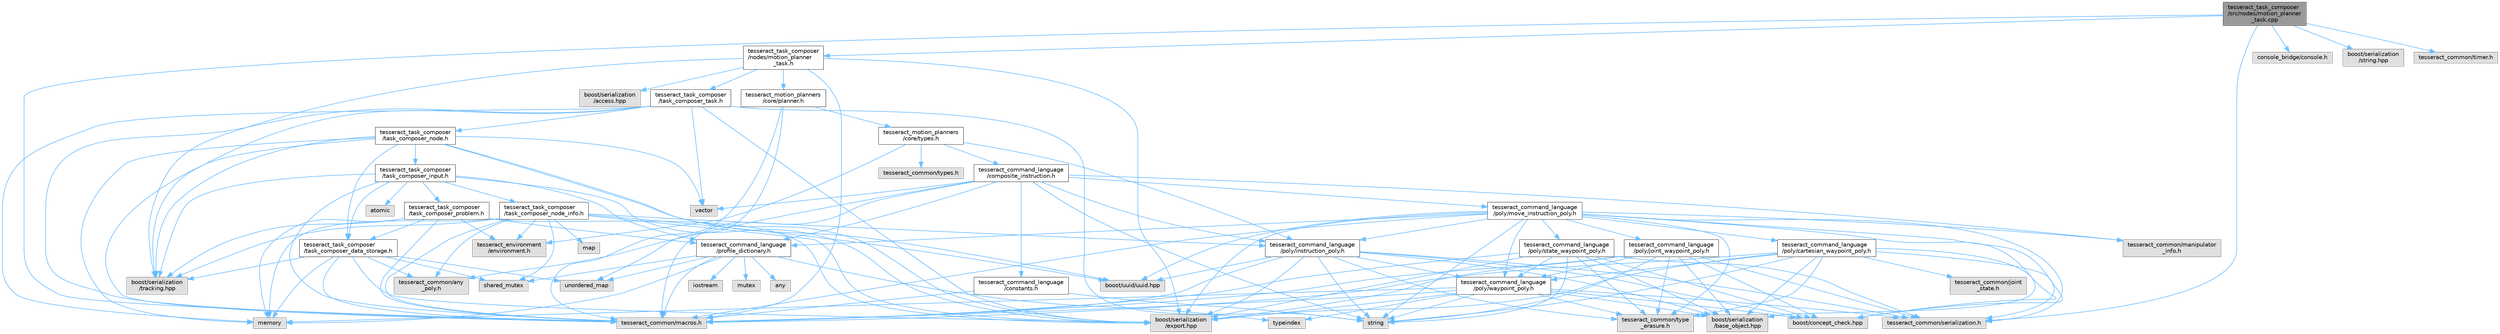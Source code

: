 digraph "tesseract_task_composer/src/nodes/motion_planner_task.cpp"
{
 // LATEX_PDF_SIZE
  bgcolor="transparent";
  edge [fontname=Helvetica,fontsize=10,labelfontname=Helvetica,labelfontsize=10];
  node [fontname=Helvetica,fontsize=10,shape=box,height=0.2,width=0.4];
  Node1 [label="tesseract_task_composer\l/src/nodes/motion_planner\l_task.cpp",height=0.2,width=0.4,color="gray40", fillcolor="grey60", style="filled", fontcolor="black",tooltip=" "];
  Node1 -> Node2 [color="steelblue1",style="solid"];
  Node2 [label="tesseract_common/macros.h",height=0.2,width=0.4,color="grey60", fillcolor="#E0E0E0", style="filled",tooltip=" "];
  Node1 -> Node3 [color="steelblue1",style="solid"];
  Node3 [label="console_bridge/console.h",height=0.2,width=0.4,color="grey60", fillcolor="#E0E0E0", style="filled",tooltip=" "];
  Node1 -> Node4 [color="steelblue1",style="solid"];
  Node4 [label="boost/serialization\l/string.hpp",height=0.2,width=0.4,color="grey60", fillcolor="#E0E0E0", style="filled",tooltip=" "];
  Node1 -> Node5 [color="steelblue1",style="solid"];
  Node5 [label="tesseract_common/timer.h",height=0.2,width=0.4,color="grey60", fillcolor="#E0E0E0", style="filled",tooltip=" "];
  Node1 -> Node6 [color="steelblue1",style="solid"];
  Node6 [label="tesseract_task_composer\l/nodes/motion_planner\l_task.h",height=0.2,width=0.4,color="grey40", fillcolor="white", style="filled",URL="$db/dd9/motion__planner__task_8h.html",tooltip="Task Composer motion planner task."];
  Node6 -> Node2 [color="steelblue1",style="solid"];
  Node6 -> Node7 [color="steelblue1",style="solid"];
  Node7 [label="boost/serialization\l/access.hpp",height=0.2,width=0.4,color="grey60", fillcolor="#E0E0E0", style="filled",tooltip=" "];
  Node6 -> Node8 [color="steelblue1",style="solid"];
  Node8 [label="tesseract_task_composer\l/task_composer_task.h",height=0.2,width=0.4,color="grey40", fillcolor="white", style="filled",URL="$da/d71/task__composer__task_8h.html",tooltip="A task in the pipeline."];
  Node8 -> Node2 [color="steelblue1",style="solid"];
  Node8 -> Node9 [color="steelblue1",style="solid"];
  Node9 [label="string",height=0.2,width=0.4,color="grey60", fillcolor="#E0E0E0", style="filled",tooltip=" "];
  Node8 -> Node10 [color="steelblue1",style="solid"];
  Node10 [label="vector",height=0.2,width=0.4,color="grey60", fillcolor="#E0E0E0", style="filled",tooltip=" "];
  Node8 -> Node11 [color="steelblue1",style="solid"];
  Node11 [label="memory",height=0.2,width=0.4,color="grey60", fillcolor="#E0E0E0", style="filled",tooltip=" "];
  Node8 -> Node12 [color="steelblue1",style="solid"];
  Node12 [label="tesseract_task_composer\l/task_composer_node.h",height=0.2,width=0.4,color="grey40", fillcolor="white", style="filled",URL="$da/dbe/task__composer__node_8h.html",tooltip="A node in the pipeline."];
  Node12 -> Node2 [color="steelblue1",style="solid"];
  Node12 -> Node11 [color="steelblue1",style="solid"];
  Node12 -> Node10 [color="steelblue1",style="solid"];
  Node12 -> Node13 [color="steelblue1",style="solid"];
  Node13 [label="boost/uuid/uuid.hpp",height=0.2,width=0.4,color="grey60", fillcolor="#E0E0E0", style="filled",tooltip=" "];
  Node12 -> Node14 [color="steelblue1",style="solid"];
  Node14 [label="tesseract_task_composer\l/task_composer_input.h",height=0.2,width=0.4,color="grey40", fillcolor="white", style="filled",URL="$db/ddf/task__composer__input_8h.html",tooltip="The input data structure to the pipeline."];
  Node14 -> Node2 [color="steelblue1",style="solid"];
  Node14 -> Node15 [color="steelblue1",style="solid"];
  Node15 [label="atomic",height=0.2,width=0.4,color="grey60", fillcolor="#E0E0E0", style="filled",tooltip=" "];
  Node14 -> Node16 [color="steelblue1",style="solid"];
  Node16 [label="tesseract_command_language\l/profile_dictionary.h",height=0.2,width=0.4,color="grey40", fillcolor="white", style="filled",URL="$dd/dd6/profile__dictionary_8h.html",tooltip="This is a profile dictionary for storing all profiles."];
  Node16 -> Node2 [color="steelblue1",style="solid"];
  Node16 -> Node17 [color="steelblue1",style="solid"];
  Node17 [label="any",height=0.2,width=0.4,color="grey60", fillcolor="#E0E0E0", style="filled",tooltip=" "];
  Node16 -> Node18 [color="steelblue1",style="solid"];
  Node18 [label="iostream",height=0.2,width=0.4,color="grey60", fillcolor="#E0E0E0", style="filled",tooltip=" "];
  Node16 -> Node19 [color="steelblue1",style="solid"];
  Node19 [label="typeindex",height=0.2,width=0.4,color="grey60", fillcolor="#E0E0E0", style="filled",tooltip=" "];
  Node16 -> Node20 [color="steelblue1",style="solid"];
  Node20 [label="unordered_map",height=0.2,width=0.4,color="grey60", fillcolor="#E0E0E0", style="filled",tooltip=" "];
  Node16 -> Node11 [color="steelblue1",style="solid"];
  Node16 -> Node21 [color="steelblue1",style="solid"];
  Node21 [label="mutex",height=0.2,width=0.4,color="grey60", fillcolor="#E0E0E0", style="filled",tooltip=" "];
  Node16 -> Node22 [color="steelblue1",style="solid"];
  Node22 [label="shared_mutex",height=0.2,width=0.4,color="grey60", fillcolor="#E0E0E0", style="filled",tooltip=" "];
  Node14 -> Node23 [color="steelblue1",style="solid"];
  Node23 [label="tesseract_task_composer\l/task_composer_data_storage.h",height=0.2,width=0.4,color="grey40", fillcolor="white", style="filled",URL="$dc/dc5/task__composer__data__storage_8h.html",tooltip="Data storage used when executing the pipeline."];
  Node23 -> Node2 [color="steelblue1",style="solid"];
  Node23 -> Node11 [color="steelblue1",style="solid"];
  Node23 -> Node20 [color="steelblue1",style="solid"];
  Node23 -> Node22 [color="steelblue1",style="solid"];
  Node23 -> Node24 [color="steelblue1",style="solid"];
  Node24 [label="tesseract_common/any\l_poly.h",height=0.2,width=0.4,color="grey60", fillcolor="#E0E0E0", style="filled",tooltip=" "];
  Node23 -> Node25 [color="steelblue1",style="solid"];
  Node25 [label="boost/serialization\l/export.hpp",height=0.2,width=0.4,color="grey60", fillcolor="#E0E0E0", style="filled",tooltip=" "];
  Node23 -> Node26 [color="steelblue1",style="solid"];
  Node26 [label="boost/serialization\l/tracking.hpp",height=0.2,width=0.4,color="grey60", fillcolor="#E0E0E0", style="filled",tooltip=" "];
  Node14 -> Node27 [color="steelblue1",style="solid"];
  Node27 [label="tesseract_task_composer\l/task_composer_node_info.h",height=0.2,width=0.4,color="grey40", fillcolor="white", style="filled",URL="$d7/d2c/task__composer__node__info_8h.html",tooltip="Task composer node info."];
  Node27 -> Node2 [color="steelblue1",style="solid"];
  Node27 -> Node11 [color="steelblue1",style="solid"];
  Node27 -> Node22 [color="steelblue1",style="solid"];
  Node27 -> Node28 [color="steelblue1",style="solid"];
  Node28 [label="map",height=0.2,width=0.4,color="grey60", fillcolor="#E0E0E0", style="filled",tooltip=" "];
  Node27 -> Node13 [color="steelblue1",style="solid"];
  Node27 -> Node29 [color="steelblue1",style="solid"];
  Node29 [label="tesseract_environment\l/environment.h",height=0.2,width=0.4,color="grey60", fillcolor="#E0E0E0", style="filled",tooltip=" "];
  Node27 -> Node30 [color="steelblue1",style="solid"];
  Node30 [label="tesseract_command_language\l/poly/instruction_poly.h",height=0.2,width=0.4,color="grey40", fillcolor="white", style="filled",URL="$d1/db1/instruction__poly_8h.html",tooltip=" "];
  Node30 -> Node2 [color="steelblue1",style="solid"];
  Node30 -> Node9 [color="steelblue1",style="solid"];
  Node30 -> Node31 [color="steelblue1",style="solid"];
  Node31 [label="boost/serialization\l/base_object.hpp",height=0.2,width=0.4,color="grey60", fillcolor="#E0E0E0", style="filled",tooltip=" "];
  Node30 -> Node25 [color="steelblue1",style="solid"];
  Node30 -> Node32 [color="steelblue1",style="solid"];
  Node32 [label="boost/concept_check.hpp",height=0.2,width=0.4,color="grey60", fillcolor="#E0E0E0", style="filled",tooltip=" "];
  Node30 -> Node13 [color="steelblue1",style="solid"];
  Node30 -> Node33 [color="steelblue1",style="solid"];
  Node33 [label="tesseract_command_language\l/poly/waypoint_poly.h",height=0.2,width=0.4,color="grey40", fillcolor="white", style="filled",URL="$d3/dc4/waypoint__poly_8h.html",tooltip=" "];
  Node33 -> Node2 [color="steelblue1",style="solid"];
  Node33 -> Node11 [color="steelblue1",style="solid"];
  Node33 -> Node9 [color="steelblue1",style="solid"];
  Node33 -> Node19 [color="steelblue1",style="solid"];
  Node33 -> Node31 [color="steelblue1",style="solid"];
  Node33 -> Node25 [color="steelblue1",style="solid"];
  Node33 -> Node32 [color="steelblue1",style="solid"];
  Node33 -> Node34 [color="steelblue1",style="solid"];
  Node34 [label="tesseract_common/serialization.h",height=0.2,width=0.4,color="grey60", fillcolor="#E0E0E0", style="filled",tooltip=" "];
  Node33 -> Node35 [color="steelblue1",style="solid"];
  Node35 [label="tesseract_common/type\l_erasure.h",height=0.2,width=0.4,color="grey60", fillcolor="#E0E0E0", style="filled",tooltip=" "];
  Node30 -> Node34 [color="steelblue1",style="solid"];
  Node30 -> Node35 [color="steelblue1",style="solid"];
  Node27 -> Node24 [color="steelblue1",style="solid"];
  Node27 -> Node25 [color="steelblue1",style="solid"];
  Node27 -> Node26 [color="steelblue1",style="solid"];
  Node14 -> Node36 [color="steelblue1",style="solid"];
  Node36 [label="tesseract_task_composer\l/task_composer_problem.h",height=0.2,width=0.4,color="grey40", fillcolor="white", style="filled",URL="$d7/d6d/task__composer__problem_8h.html",tooltip="A task composer server problem."];
  Node36 -> Node2 [color="steelblue1",style="solid"];
  Node36 -> Node11 [color="steelblue1",style="solid"];
  Node36 -> Node29 [color="steelblue1",style="solid"];
  Node36 -> Node16 [color="steelblue1",style="solid"];
  Node36 -> Node23 [color="steelblue1",style="solid"];
  Node36 -> Node25 [color="steelblue1",style="solid"];
  Node36 -> Node26 [color="steelblue1",style="solid"];
  Node14 -> Node25 [color="steelblue1",style="solid"];
  Node14 -> Node26 [color="steelblue1",style="solid"];
  Node12 -> Node23 [color="steelblue1",style="solid"];
  Node12 -> Node25 [color="steelblue1",style="solid"];
  Node12 -> Node26 [color="steelblue1",style="solid"];
  Node8 -> Node25 [color="steelblue1",style="solid"];
  Node8 -> Node26 [color="steelblue1",style="solid"];
  Node6 -> Node37 [color="steelblue1",style="solid"];
  Node37 [label="tesseract_motion_planners\l/core/planner.h",height=0.2,width=0.4,color="grey40", fillcolor="white", style="filled",URL="$d7/d8c/planner_8h.html",tooltip="Planner Interface Class."];
  Node37 -> Node2 [color="steelblue1",style="solid"];
  Node37 -> Node20 [color="steelblue1",style="solid"];
  Node37 -> Node38 [color="steelblue1",style="solid"];
  Node38 [label="tesseract_motion_planners\l/core/types.h",height=0.2,width=0.4,color="grey40", fillcolor="white", style="filled",URL="$d1/d6d/tesseract__motion__planners_2core_2include_2tesseract__motion__planners_2core_2types_8h.html",tooltip=" "];
  Node38 -> Node29 [color="steelblue1",style="solid"];
  Node38 -> Node39 [color="steelblue1",style="solid"];
  Node39 [label="tesseract_common/types.h",height=0.2,width=0.4,color="grey60", fillcolor="#E0E0E0", style="filled",tooltip=" "];
  Node38 -> Node30 [color="steelblue1",style="solid"];
  Node38 -> Node40 [color="steelblue1",style="solid"];
  Node40 [label="tesseract_command_language\l/composite_instruction.h",height=0.2,width=0.4,color="grey40", fillcolor="white", style="filled",URL="$d5/df7/composite__instruction_8h.html",tooltip=" "];
  Node40 -> Node2 [color="steelblue1",style="solid"];
  Node40 -> Node10 [color="steelblue1",style="solid"];
  Node40 -> Node9 [color="steelblue1",style="solid"];
  Node40 -> Node30 [color="steelblue1",style="solid"];
  Node40 -> Node41 [color="steelblue1",style="solid"];
  Node41 [label="tesseract_command_language\l/poly/move_instruction_poly.h",height=0.2,width=0.4,color="grey40", fillcolor="white", style="filled",URL="$dc/df1/move__instruction__poly_8h.html",tooltip="The move instruction interface."];
  Node41 -> Node2 [color="steelblue1",style="solid"];
  Node41 -> Node9 [color="steelblue1",style="solid"];
  Node41 -> Node31 [color="steelblue1",style="solid"];
  Node41 -> Node25 [color="steelblue1",style="solid"];
  Node41 -> Node32 [color="steelblue1",style="solid"];
  Node41 -> Node13 [color="steelblue1",style="solid"];
  Node41 -> Node30 [color="steelblue1",style="solid"];
  Node41 -> Node42 [color="steelblue1",style="solid"];
  Node42 [label="tesseract_command_language\l/poly/cartesian_waypoint_poly.h",height=0.2,width=0.4,color="grey40", fillcolor="white", style="filled",URL="$d7/df9/cartesian__waypoint__poly_8h.html",tooltip="The cartesian waypoint interface."];
  Node42 -> Node2 [color="steelblue1",style="solid"];
  Node42 -> Node9 [color="steelblue1",style="solid"];
  Node42 -> Node31 [color="steelblue1",style="solid"];
  Node42 -> Node25 [color="steelblue1",style="solid"];
  Node42 -> Node32 [color="steelblue1",style="solid"];
  Node42 -> Node33 [color="steelblue1",style="solid"];
  Node42 -> Node43 [color="steelblue1",style="solid"];
  Node43 [label="tesseract_common/joint\l_state.h",height=0.2,width=0.4,color="grey60", fillcolor="#E0E0E0", style="filled",tooltip=" "];
  Node42 -> Node34 [color="steelblue1",style="solid"];
  Node42 -> Node35 [color="steelblue1",style="solid"];
  Node41 -> Node44 [color="steelblue1",style="solid"];
  Node44 [label="tesseract_command_language\l/poly/joint_waypoint_poly.h",height=0.2,width=0.4,color="grey40", fillcolor="white", style="filled",URL="$d1/d66/joint__waypoint__poly_8h.html",tooltip="The joint waypoint interface."];
  Node44 -> Node2 [color="steelblue1",style="solid"];
  Node44 -> Node9 [color="steelblue1",style="solid"];
  Node44 -> Node31 [color="steelblue1",style="solid"];
  Node44 -> Node25 [color="steelblue1",style="solid"];
  Node44 -> Node32 [color="steelblue1",style="solid"];
  Node44 -> Node33 [color="steelblue1",style="solid"];
  Node44 -> Node34 [color="steelblue1",style="solid"];
  Node44 -> Node35 [color="steelblue1",style="solid"];
  Node41 -> Node45 [color="steelblue1",style="solid"];
  Node45 [label="tesseract_command_language\l/poly/state_waypoint_poly.h",height=0.2,width=0.4,color="grey40", fillcolor="white", style="filled",URL="$d7/d22/state__waypoint__poly_8h.html",tooltip="The state waypoint interface."];
  Node45 -> Node2 [color="steelblue1",style="solid"];
  Node45 -> Node9 [color="steelblue1",style="solid"];
  Node45 -> Node31 [color="steelblue1",style="solid"];
  Node45 -> Node25 [color="steelblue1",style="solid"];
  Node45 -> Node32 [color="steelblue1",style="solid"];
  Node45 -> Node33 [color="steelblue1",style="solid"];
  Node45 -> Node34 [color="steelblue1",style="solid"];
  Node45 -> Node35 [color="steelblue1",style="solid"];
  Node41 -> Node33 [color="steelblue1",style="solid"];
  Node41 -> Node16 [color="steelblue1",style="solid"];
  Node41 -> Node46 [color="steelblue1",style="solid"];
  Node46 [label="tesseract_common/manipulator\l_info.h",height=0.2,width=0.4,color="grey60", fillcolor="#E0E0E0", style="filled",tooltip=" "];
  Node41 -> Node34 [color="steelblue1",style="solid"];
  Node41 -> Node35 [color="steelblue1",style="solid"];
  Node40 -> Node47 [color="steelblue1",style="solid"];
  Node47 [label="tesseract_command_language\l/constants.h",height=0.2,width=0.4,color="grey40", fillcolor="white", style="filled",URL="$d2/d6f/constants_8h.html",tooltip="Containst Tesseract Command Language constants."];
  Node47 -> Node2 [color="steelblue1",style="solid"];
  Node47 -> Node9 [color="steelblue1",style="solid"];
  Node40 -> Node16 [color="steelblue1",style="solid"];
  Node40 -> Node46 [color="steelblue1",style="solid"];
  Node40 -> Node24 [color="steelblue1",style="solid"];
  Node6 -> Node25 [color="steelblue1",style="solid"];
  Node6 -> Node26 [color="steelblue1",style="solid"];
  Node1 -> Node34 [color="steelblue1",style="solid"];
}
